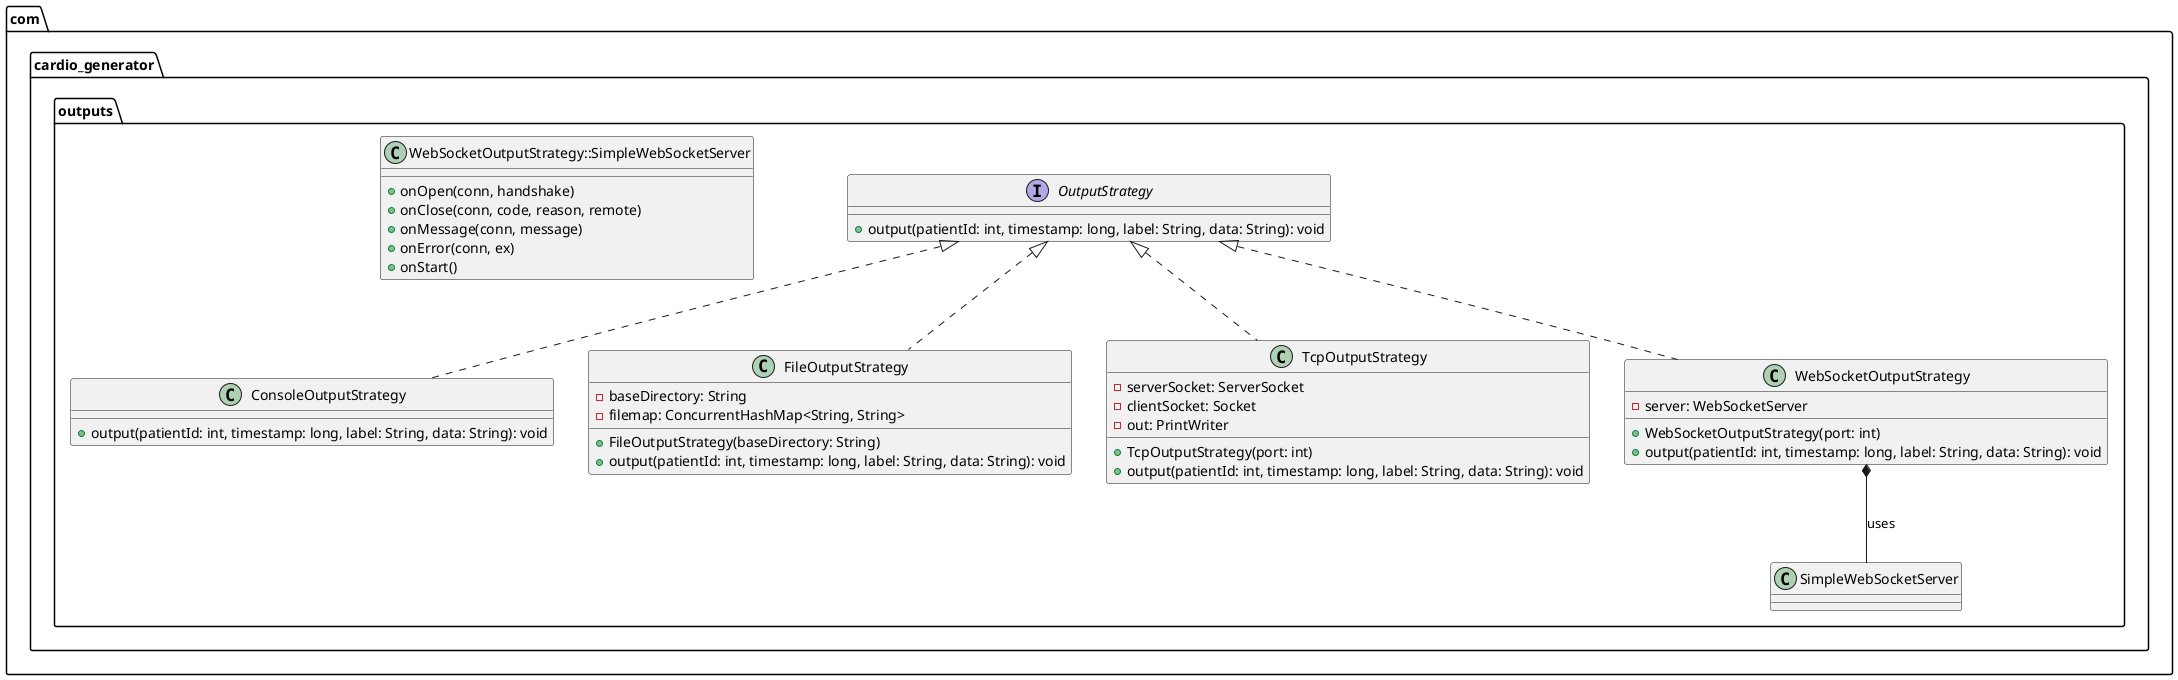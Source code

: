 @startuml
' Package declaration for clarity
package com.cardio_generator.outputs {

  interface OutputStrategy {
    +output(patientId: int, timestamp: long, label: String, data: String): void
  }

  class ConsoleOutputStrategy {
    +output(patientId: int, timestamp: long, label: String, data: String): void
  }

  class FileOutputStrategy {
    -baseDirectory: String
    -filemap: ConcurrentHashMap<String, String>
    +FileOutputStrategy(baseDirectory: String)
    +output(patientId: int, timestamp: long, label: String, data: String): void
  }

  class TcpOutputStrategy {
    -serverSocket: ServerSocket
    -clientSocket: Socket
    -out: PrintWriter
    +TcpOutputStrategy(port: int)
    +output(patientId: int, timestamp: long, label: String, data: String): void
  }

  class WebSocketOutputStrategy {
    -server: WebSocketServer
    +WebSocketOutputStrategy(port: int)
    +output(patientId: int, timestamp: long, label: String, data: String): void
  }

  class WebSocketOutputStrategy::SimpleWebSocketServer {
    +onOpen(conn, handshake)
    +onClose(conn, code, reason, remote)
    +onMessage(conn, message)
    +onError(conn, ex)
    +onStart()
  }

  OutputStrategy <|.. ConsoleOutputStrategy
  OutputStrategy <|.. FileOutputStrategy
  OutputStrategy <|.. TcpOutputStrategy
  OutputStrategy <|.. WebSocketOutputStrategy

  WebSocketOutputStrategy *-- SimpleWebSocketServer : uses

}
@enduml

